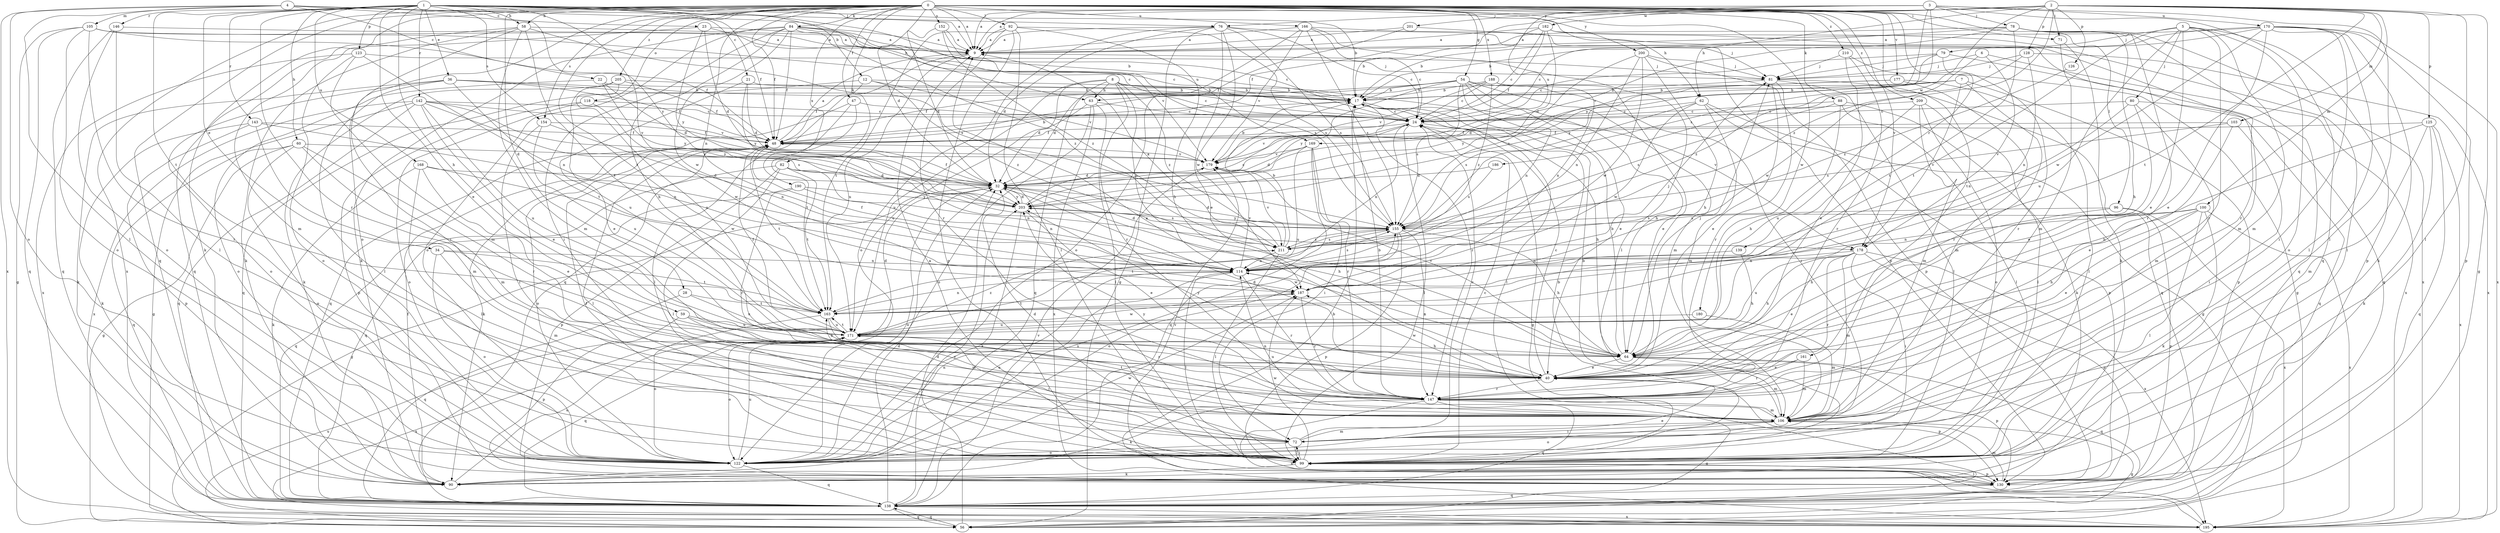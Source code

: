 strict digraph  {
0;
1;
2;
3;
4;
5;
6;
7;
8;
9;
12;
17;
21;
22;
23;
24;
28;
32;
34;
36;
40;
47;
48;
54;
56;
58;
59;
60;
62;
63;
64;
71;
72;
76;
78;
79;
80;
81;
82;
84;
88;
90;
92;
96;
99;
100;
103;
105;
106;
114;
118;
122;
123;
125;
126;
128;
130;
138;
139;
142;
143;
146;
147;
152;
154;
155;
161;
163;
166;
168;
169;
170;
171;
177;
178;
179;
180;
182;
186;
187;
188;
190;
195;
200;
201;
203;
205;
209;
210;
211;
0 -> 9  [label=a];
0 -> 28  [label=d];
0 -> 32  [label=d];
0 -> 47  [label=f];
0 -> 48  [label=f];
0 -> 54  [label=g];
0 -> 58  [label=h];
0 -> 71  [label=i];
0 -> 82  [label=k];
0 -> 84  [label=k];
0 -> 88  [label=k];
0 -> 90  [label=k];
0 -> 92  [label=l];
0 -> 96  [label=l];
0 -> 114  [label=n];
0 -> 118  [label=o];
0 -> 122  [label=o];
0 -> 138  [label=q];
0 -> 139  [label=r];
0 -> 152  [label=s];
0 -> 154  [label=s];
0 -> 161  [label=t];
0 -> 163  [label=t];
0 -> 166  [label=u];
0 -> 177  [label=v];
0 -> 178  [label=v];
0 -> 180  [label=w];
0 -> 188  [label=x];
0 -> 190  [label=x];
0 -> 195  [label=x];
0 -> 200  [label=y];
0 -> 205  [label=z];
0 -> 209  [label=z];
0 -> 210  [label=z];
1 -> 12  [label=b];
1 -> 17  [label=b];
1 -> 21  [label=c];
1 -> 34  [label=e];
1 -> 36  [label=e];
1 -> 40  [label=e];
1 -> 48  [label=f];
1 -> 58  [label=h];
1 -> 59  [label=h];
1 -> 60  [label=h];
1 -> 62  [label=h];
1 -> 76  [label=j];
1 -> 123  [label=p];
1 -> 142  [label=r];
1 -> 143  [label=r];
1 -> 146  [label=r];
1 -> 147  [label=r];
1 -> 154  [label=s];
1 -> 163  [label=t];
1 -> 168  [label=u];
1 -> 169  [label=u];
1 -> 178  [label=v];
2 -> 9  [label=a];
2 -> 48  [label=f];
2 -> 56  [label=g];
2 -> 62  [label=h];
2 -> 71  [label=i];
2 -> 76  [label=j];
2 -> 99  [label=l];
2 -> 100  [label=m];
2 -> 103  [label=m];
2 -> 125  [label=p];
2 -> 126  [label=p];
2 -> 128  [label=p];
2 -> 163  [label=t];
2 -> 182  [label=w];
2 -> 186  [label=w];
2 -> 211  [label=z];
3 -> 9  [label=a];
3 -> 78  [label=j];
3 -> 99  [label=l];
3 -> 138  [label=q];
3 -> 155  [label=s];
3 -> 169  [label=u];
3 -> 170  [label=u];
3 -> 201  [label=y];
3 -> 203  [label=y];
4 -> 9  [label=a];
4 -> 22  [label=c];
4 -> 23  [label=c];
4 -> 63  [label=h];
4 -> 99  [label=l];
4 -> 105  [label=m];
4 -> 122  [label=o];
4 -> 195  [label=x];
4 -> 203  [label=y];
5 -> 40  [label=e];
5 -> 79  [label=j];
5 -> 80  [label=j];
5 -> 106  [label=m];
5 -> 122  [label=o];
5 -> 130  [label=p];
5 -> 147  [label=r];
5 -> 163  [label=t];
5 -> 171  [label=u];
6 -> 81  [label=j];
6 -> 178  [label=v];
6 -> 187  [label=w];
6 -> 195  [label=x];
7 -> 17  [label=b];
7 -> 32  [label=d];
7 -> 63  [label=h];
7 -> 130  [label=p];
7 -> 147  [label=r];
7 -> 178  [label=v];
8 -> 17  [label=b];
8 -> 32  [label=d];
8 -> 63  [label=h];
8 -> 114  [label=n];
8 -> 138  [label=q];
8 -> 147  [label=r];
8 -> 171  [label=u];
8 -> 178  [label=v];
8 -> 211  [label=z];
9 -> 81  [label=j];
9 -> 138  [label=q];
9 -> 171  [label=u];
12 -> 17  [label=b];
12 -> 48  [label=f];
12 -> 138  [label=q];
12 -> 179  [label=v];
12 -> 211  [label=z];
17 -> 24  [label=c];
17 -> 99  [label=l];
17 -> 147  [label=r];
21 -> 17  [label=b];
21 -> 32  [label=d];
21 -> 171  [label=u];
21 -> 203  [label=y];
22 -> 17  [label=b];
22 -> 32  [label=d];
22 -> 122  [label=o];
22 -> 203  [label=y];
23 -> 9  [label=a];
23 -> 24  [label=c];
23 -> 32  [label=d];
23 -> 106  [label=m];
23 -> 203  [label=y];
24 -> 48  [label=f];
24 -> 56  [label=g];
24 -> 64  [label=h];
24 -> 99  [label=l];
24 -> 114  [label=n];
24 -> 179  [label=v];
28 -> 138  [label=q];
28 -> 163  [label=t];
28 -> 171  [label=u];
32 -> 48  [label=f];
32 -> 56  [label=g];
32 -> 64  [label=h];
32 -> 122  [label=o];
32 -> 203  [label=y];
34 -> 106  [label=m];
34 -> 114  [label=n];
34 -> 122  [label=o];
34 -> 163  [label=t];
36 -> 17  [label=b];
36 -> 24  [label=c];
36 -> 48  [label=f];
36 -> 90  [label=k];
36 -> 99  [label=l];
36 -> 122  [label=o];
36 -> 163  [label=t];
40 -> 9  [label=a];
40 -> 24  [label=c];
40 -> 32  [label=d];
40 -> 130  [label=p];
40 -> 147  [label=r];
40 -> 171  [label=u];
40 -> 187  [label=w];
40 -> 203  [label=y];
47 -> 24  [label=c];
47 -> 99  [label=l];
47 -> 138  [label=q];
47 -> 163  [label=t];
48 -> 9  [label=a];
48 -> 17  [label=b];
48 -> 90  [label=k];
48 -> 99  [label=l];
48 -> 122  [label=o];
48 -> 163  [label=t];
48 -> 179  [label=v];
54 -> 17  [label=b];
54 -> 32  [label=d];
54 -> 40  [label=e];
54 -> 48  [label=f];
54 -> 64  [label=h];
54 -> 72  [label=i];
54 -> 106  [label=m];
54 -> 114  [label=n];
54 -> 155  [label=s];
54 -> 203  [label=y];
56 -> 32  [label=d];
56 -> 138  [label=q];
56 -> 171  [label=u];
58 -> 9  [label=a];
58 -> 72  [label=i];
58 -> 90  [label=k];
58 -> 106  [label=m];
58 -> 138  [label=q];
58 -> 155  [label=s];
58 -> 163  [label=t];
59 -> 64  [label=h];
59 -> 106  [label=m];
59 -> 130  [label=p];
59 -> 171  [label=u];
60 -> 56  [label=g];
60 -> 106  [label=m];
60 -> 122  [label=o];
60 -> 138  [label=q];
60 -> 147  [label=r];
60 -> 179  [label=v];
62 -> 24  [label=c];
62 -> 56  [label=g];
62 -> 106  [label=m];
62 -> 130  [label=p];
62 -> 155  [label=s];
62 -> 187  [label=w];
63 -> 24  [label=c];
63 -> 99  [label=l];
63 -> 122  [label=o];
63 -> 171  [label=u];
63 -> 195  [label=x];
64 -> 17  [label=b];
64 -> 40  [label=e];
64 -> 81  [label=j];
64 -> 106  [label=m];
64 -> 114  [label=n];
64 -> 130  [label=p];
64 -> 138  [label=q];
64 -> 179  [label=v];
71 -> 90  [label=k];
71 -> 106  [label=m];
72 -> 24  [label=c];
72 -> 32  [label=d];
72 -> 99  [label=l];
72 -> 106  [label=m];
72 -> 122  [label=o];
76 -> 9  [label=a];
76 -> 24  [label=c];
76 -> 32  [label=d];
76 -> 40  [label=e];
76 -> 56  [label=g];
76 -> 81  [label=j];
76 -> 122  [label=o];
76 -> 155  [label=s];
76 -> 187  [label=w];
78 -> 9  [label=a];
78 -> 17  [label=b];
78 -> 64  [label=h];
78 -> 138  [label=q];
78 -> 147  [label=r];
78 -> 163  [label=t];
78 -> 179  [label=v];
78 -> 195  [label=x];
79 -> 24  [label=c];
79 -> 81  [label=j];
79 -> 138  [label=q];
79 -> 147  [label=r];
79 -> 203  [label=y];
80 -> 24  [label=c];
80 -> 40  [label=e];
80 -> 106  [label=m];
80 -> 114  [label=n];
80 -> 138  [label=q];
81 -> 17  [label=b];
81 -> 40  [label=e];
81 -> 99  [label=l];
81 -> 138  [label=q];
81 -> 147  [label=r];
82 -> 32  [label=d];
82 -> 99  [label=l];
82 -> 114  [label=n];
82 -> 130  [label=p];
82 -> 138  [label=q];
82 -> 163  [label=t];
84 -> 9  [label=a];
84 -> 17  [label=b];
84 -> 48  [label=f];
84 -> 64  [label=h];
84 -> 72  [label=i];
84 -> 90  [label=k];
84 -> 122  [label=o];
84 -> 155  [label=s];
84 -> 179  [label=v];
84 -> 187  [label=w];
84 -> 211  [label=z];
88 -> 24  [label=c];
88 -> 64  [label=h];
88 -> 90  [label=k];
88 -> 99  [label=l];
88 -> 155  [label=s];
90 -> 48  [label=f];
90 -> 171  [label=u];
92 -> 9  [label=a];
92 -> 64  [label=h];
92 -> 99  [label=l];
92 -> 130  [label=p];
92 -> 147  [label=r];
92 -> 155  [label=s];
92 -> 163  [label=t];
96 -> 64  [label=h];
96 -> 130  [label=p];
96 -> 155  [label=s];
96 -> 195  [label=x];
99 -> 9  [label=a];
99 -> 17  [label=b];
99 -> 24  [label=c];
99 -> 48  [label=f];
99 -> 72  [label=i];
99 -> 90  [label=k];
99 -> 130  [label=p];
99 -> 187  [label=w];
100 -> 40  [label=e];
100 -> 64  [label=h];
100 -> 90  [label=k];
100 -> 99  [label=l];
100 -> 114  [label=n];
100 -> 155  [label=s];
100 -> 195  [label=x];
103 -> 40  [label=e];
103 -> 48  [label=f];
103 -> 72  [label=i];
103 -> 155  [label=s];
105 -> 9  [label=a];
105 -> 24  [label=c];
105 -> 48  [label=f];
105 -> 56  [label=g];
105 -> 72  [label=i];
105 -> 122  [label=o];
105 -> 138  [label=q];
106 -> 17  [label=b];
106 -> 56  [label=g];
106 -> 72  [label=i];
106 -> 114  [label=n];
106 -> 122  [label=o];
106 -> 163  [label=t];
106 -> 203  [label=y];
114 -> 48  [label=f];
114 -> 99  [label=l];
114 -> 122  [label=o];
114 -> 147  [label=r];
114 -> 155  [label=s];
114 -> 179  [label=v];
114 -> 187  [label=w];
118 -> 24  [label=c];
118 -> 122  [label=o];
118 -> 130  [label=p];
118 -> 187  [label=w];
122 -> 40  [label=e];
122 -> 114  [label=n];
122 -> 138  [label=q];
122 -> 155  [label=s];
122 -> 171  [label=u];
122 -> 187  [label=w];
123 -> 81  [label=j];
123 -> 106  [label=m];
123 -> 114  [label=n];
123 -> 122  [label=o];
123 -> 195  [label=x];
125 -> 48  [label=f];
125 -> 64  [label=h];
125 -> 90  [label=k];
125 -> 106  [label=m];
125 -> 138  [label=q];
125 -> 195  [label=x];
126 -> 211  [label=z];
128 -> 81  [label=j];
128 -> 114  [label=n];
128 -> 195  [label=x];
128 -> 211  [label=z];
130 -> 99  [label=l];
130 -> 106  [label=m];
130 -> 138  [label=q];
130 -> 179  [label=v];
138 -> 32  [label=d];
138 -> 56  [label=g];
138 -> 179  [label=v];
138 -> 195  [label=x];
138 -> 203  [label=y];
139 -> 64  [label=h];
139 -> 114  [label=n];
142 -> 24  [label=c];
142 -> 40  [label=e];
142 -> 56  [label=g];
142 -> 138  [label=q];
142 -> 155  [label=s];
142 -> 171  [label=u];
142 -> 179  [label=v];
142 -> 195  [label=x];
142 -> 203  [label=y];
143 -> 48  [label=f];
143 -> 90  [label=k];
143 -> 106  [label=m];
143 -> 114  [label=n];
143 -> 130  [label=p];
146 -> 9  [label=a];
146 -> 99  [label=l];
146 -> 122  [label=o];
146 -> 138  [label=q];
147 -> 17  [label=b];
147 -> 56  [label=g];
147 -> 90  [label=k];
147 -> 106  [label=m];
147 -> 138  [label=q];
147 -> 195  [label=x];
152 -> 9  [label=a];
152 -> 24  [label=c];
152 -> 32  [label=d];
152 -> 211  [label=z];
154 -> 48  [label=f];
154 -> 72  [label=i];
154 -> 114  [label=n];
154 -> 171  [label=u];
155 -> 32  [label=d];
155 -> 64  [label=h];
155 -> 122  [label=o];
155 -> 130  [label=p];
155 -> 147  [label=r];
155 -> 163  [label=t];
155 -> 203  [label=y];
155 -> 211  [label=z];
161 -> 40  [label=e];
161 -> 106  [label=m];
161 -> 147  [label=r];
163 -> 114  [label=n];
163 -> 122  [label=o];
163 -> 147  [label=r];
163 -> 171  [label=u];
166 -> 9  [label=a];
166 -> 24  [label=c];
166 -> 99  [label=l];
166 -> 122  [label=o];
166 -> 130  [label=p];
166 -> 155  [label=s];
166 -> 179  [label=v];
168 -> 32  [label=d];
168 -> 40  [label=e];
168 -> 90  [label=k];
168 -> 99  [label=l];
168 -> 187  [label=w];
169 -> 32  [label=d];
169 -> 72  [label=i];
169 -> 138  [label=q];
169 -> 147  [label=r];
169 -> 171  [label=u];
169 -> 179  [label=v];
170 -> 9  [label=a];
170 -> 17  [label=b];
170 -> 24  [label=c];
170 -> 40  [label=e];
170 -> 72  [label=i];
170 -> 90  [label=k];
170 -> 99  [label=l];
170 -> 130  [label=p];
170 -> 187  [label=w];
170 -> 195  [label=x];
171 -> 32  [label=d];
171 -> 48  [label=f];
171 -> 64  [label=h];
171 -> 72  [label=i];
171 -> 122  [label=o];
171 -> 138  [label=q];
171 -> 163  [label=t];
171 -> 187  [label=w];
171 -> 195  [label=x];
171 -> 211  [label=z];
177 -> 17  [label=b];
177 -> 99  [label=l];
177 -> 106  [label=m];
177 -> 203  [label=y];
178 -> 40  [label=e];
178 -> 64  [label=h];
178 -> 72  [label=i];
178 -> 106  [label=m];
178 -> 114  [label=n];
178 -> 130  [label=p];
178 -> 147  [label=r];
178 -> 171  [label=u];
178 -> 195  [label=x];
179 -> 17  [label=b];
179 -> 32  [label=d];
180 -> 106  [label=m];
180 -> 171  [label=u];
182 -> 9  [label=a];
182 -> 17  [label=b];
182 -> 24  [label=c];
182 -> 32  [label=d];
182 -> 48  [label=f];
182 -> 99  [label=l];
182 -> 147  [label=r];
186 -> 32  [label=d];
186 -> 155  [label=s];
187 -> 81  [label=j];
187 -> 147  [label=r];
187 -> 163  [label=t];
188 -> 17  [label=b];
188 -> 24  [label=c];
188 -> 40  [label=e];
188 -> 114  [label=n];
188 -> 179  [label=v];
188 -> 211  [label=z];
190 -> 114  [label=n];
190 -> 138  [label=q];
190 -> 147  [label=r];
190 -> 203  [label=y];
195 -> 17  [label=b];
200 -> 64  [label=h];
200 -> 81  [label=j];
200 -> 114  [label=n];
200 -> 130  [label=p];
200 -> 155  [label=s];
200 -> 187  [label=w];
201 -> 9  [label=a];
201 -> 48  [label=f];
201 -> 106  [label=m];
203 -> 24  [label=c];
203 -> 32  [label=d];
203 -> 40  [label=e];
203 -> 90  [label=k];
203 -> 155  [label=s];
205 -> 17  [label=b];
205 -> 40  [label=e];
205 -> 48  [label=f];
205 -> 90  [label=k];
205 -> 171  [label=u];
209 -> 24  [label=c];
209 -> 99  [label=l];
209 -> 106  [label=m];
209 -> 122  [label=o];
209 -> 171  [label=u];
210 -> 40  [label=e];
210 -> 56  [label=g];
210 -> 81  [label=j];
210 -> 147  [label=r];
211 -> 9  [label=a];
211 -> 17  [label=b];
211 -> 32  [label=d];
211 -> 99  [label=l];
211 -> 114  [label=n];
211 -> 155  [label=s];
211 -> 179  [label=v];
}
